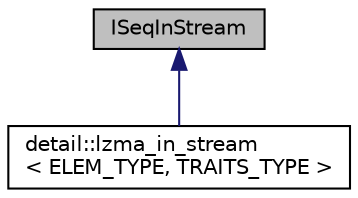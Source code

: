 digraph "ISeqInStream"
{
 // LATEX_PDF_SIZE
  edge [fontname="Helvetica",fontsize="10",labelfontname="Helvetica",labelfontsize="10"];
  node [fontname="Helvetica",fontsize="10",shape=record];
  Node1 [label="ISeqInStream",height=0.2,width=0.4,color="black", fillcolor="grey75", style="filled", fontcolor="black",tooltip=" "];
  Node1 -> Node2 [dir="back",color="midnightblue",fontsize="10",style="solid",fontname="Helvetica"];
  Node2 [label="detail::lzma_in_stream\l\< ELEM_TYPE, TRAITS_TYPE \>",height=0.2,width=0.4,color="black", fillcolor="white", style="filled",URL="$classdetail_1_1lzma__in__stream.html",tooltip=" "];
}
